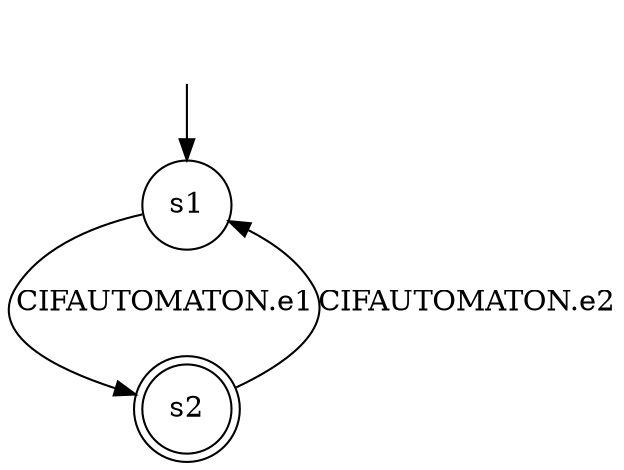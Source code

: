 digraph automaton {
	1 [label=<s1> shape="circle"];
	2 [label=<s2> shape="doublecircle"];
	__init1 [label=<> shape="none"];
	__init1 -> 1;
	1 -> 2 [label=<CIFAUTOMATON.e1> id="1-0-2"];
	2 -> 1 [label=<CIFAUTOMATON.e2> id="2-0-1"];
}
